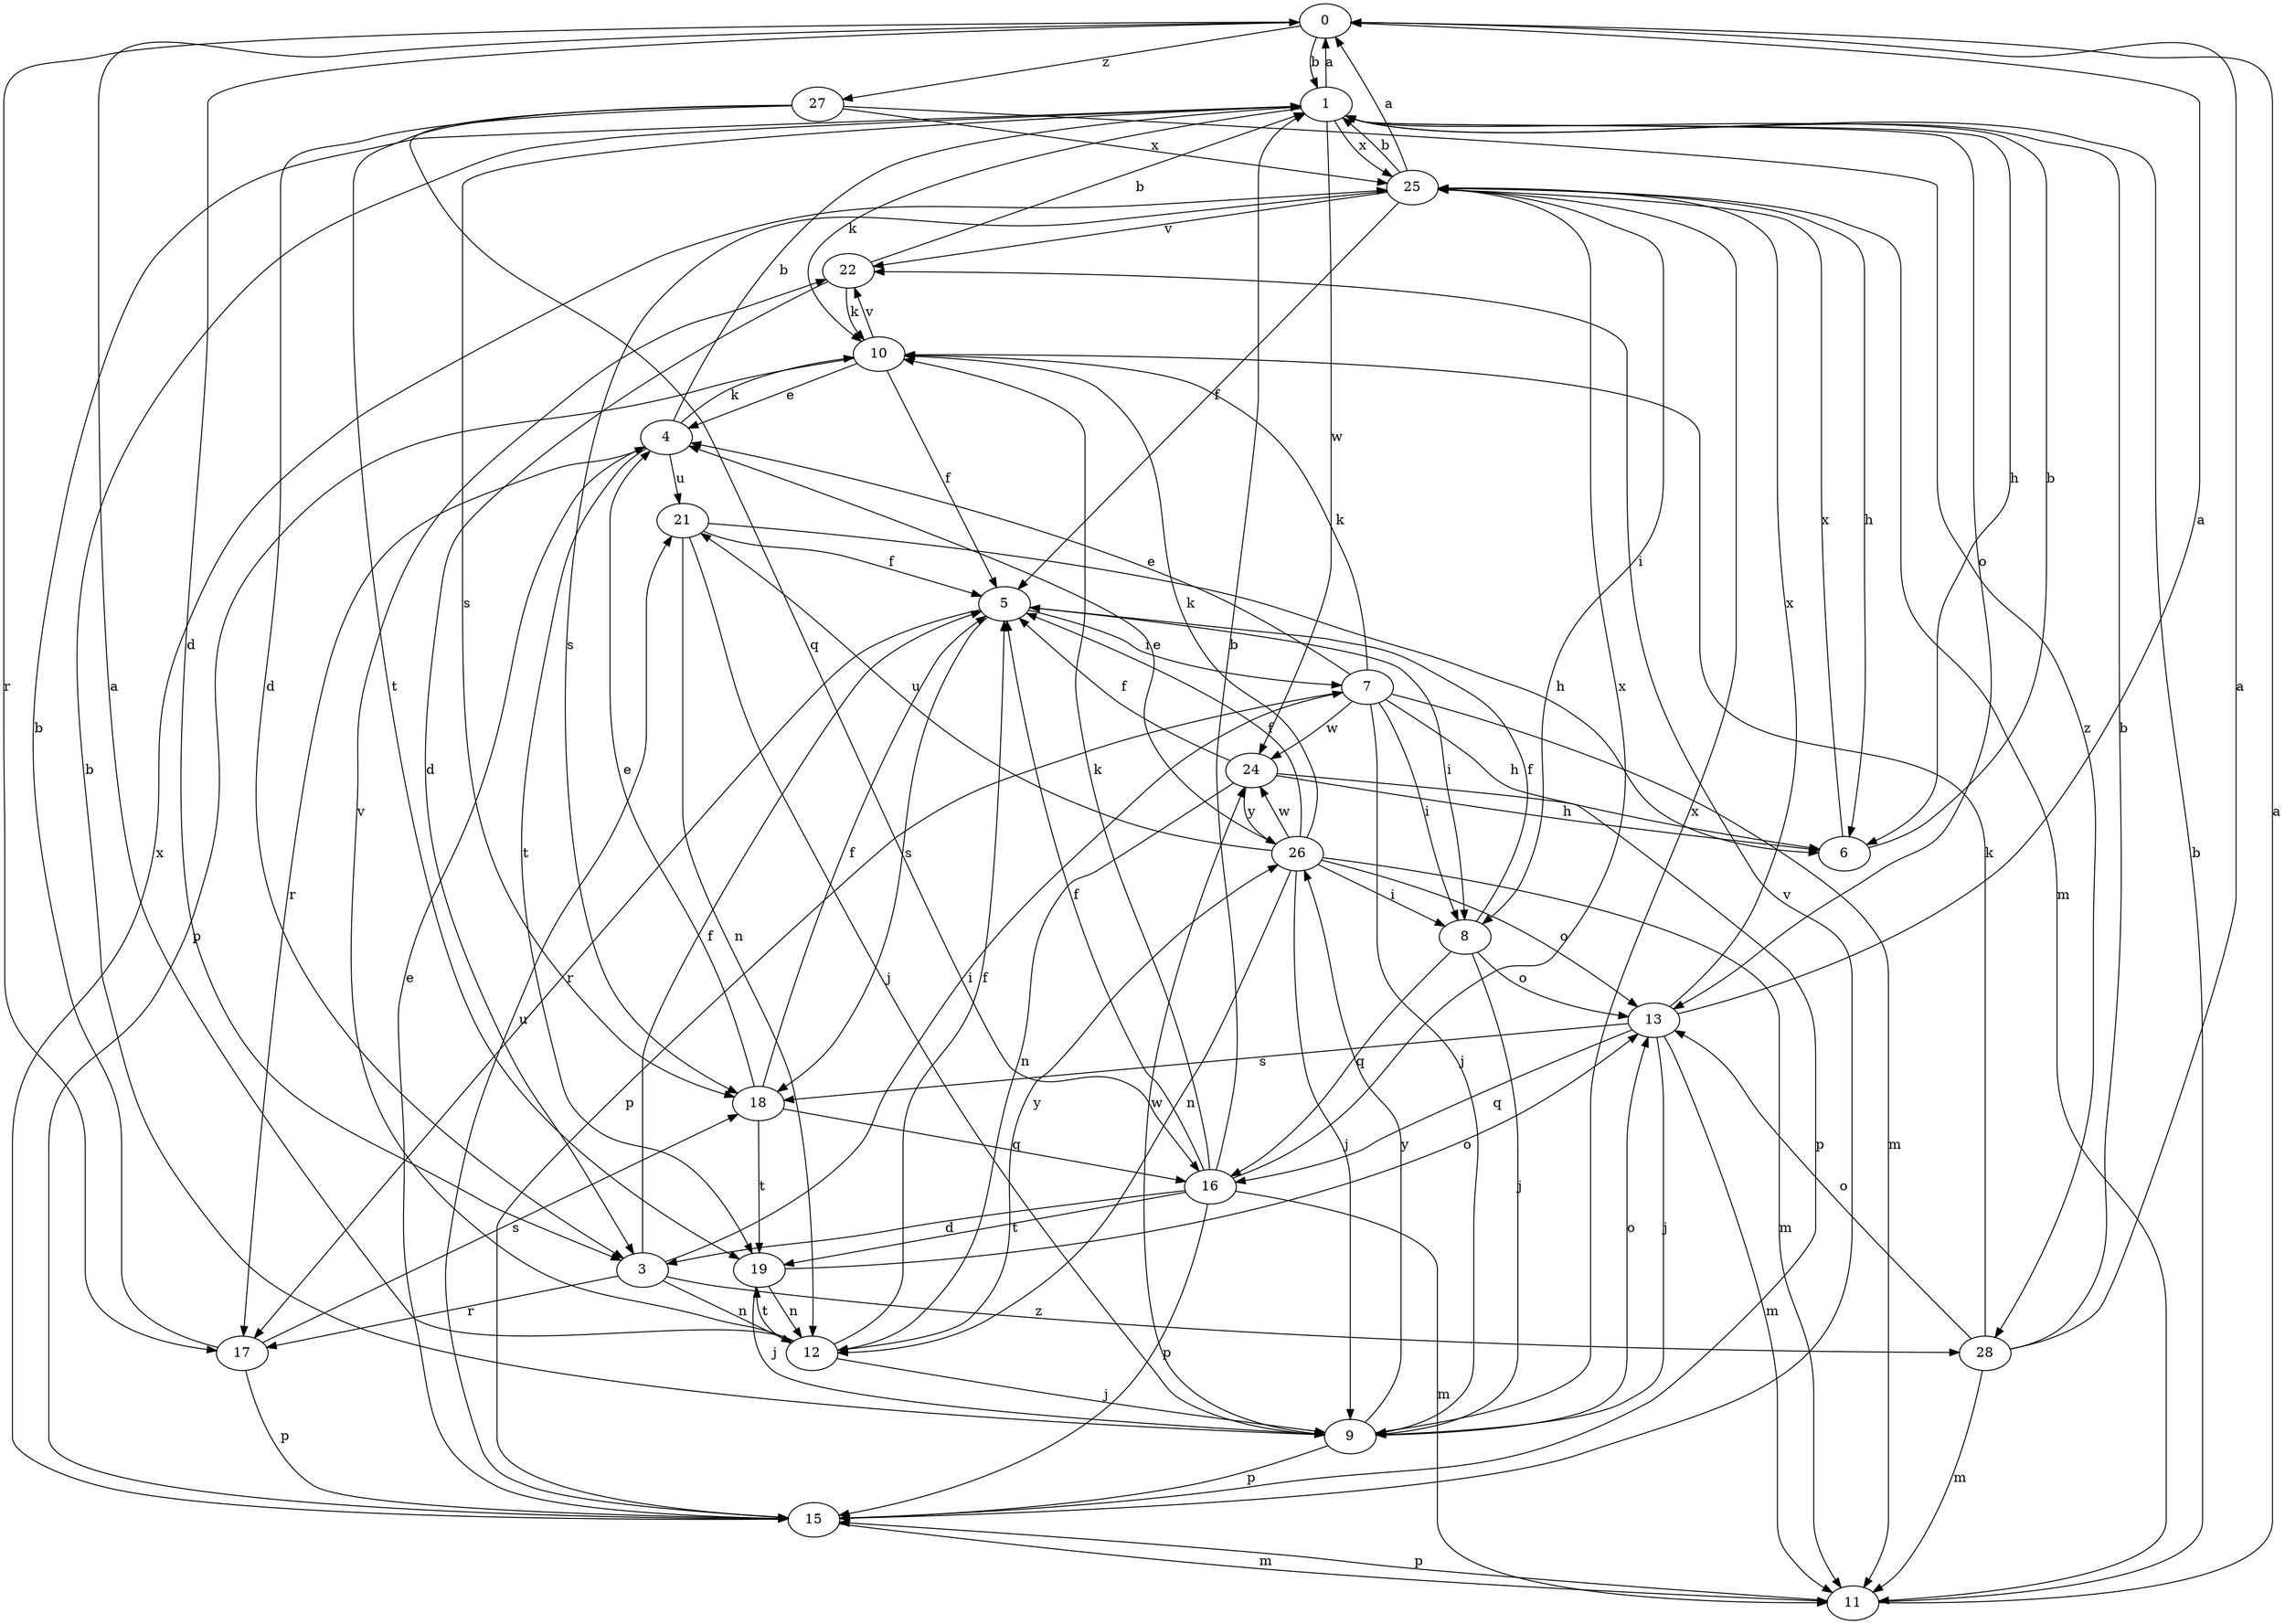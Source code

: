 strict digraph  {
0;
1;
3;
4;
5;
6;
7;
8;
9;
10;
11;
12;
13;
15;
16;
17;
18;
19;
21;
22;
24;
25;
26;
27;
28;
0 -> 1  [label=b];
0 -> 3  [label=d];
0 -> 17  [label=r];
0 -> 27  [label=z];
1 -> 0  [label=a];
1 -> 6  [label=h];
1 -> 10  [label=k];
1 -> 13  [label=o];
1 -> 18  [label=s];
1 -> 24  [label=w];
1 -> 25  [label=x];
3 -> 5  [label=f];
3 -> 7  [label=i];
3 -> 12  [label=n];
3 -> 17  [label=r];
3 -> 28  [label=z];
4 -> 1  [label=b];
4 -> 10  [label=k];
4 -> 17  [label=r];
4 -> 19  [label=t];
4 -> 21  [label=u];
5 -> 7  [label=i];
5 -> 8  [label=i];
5 -> 17  [label=r];
5 -> 18  [label=s];
6 -> 1  [label=b];
6 -> 25  [label=x];
7 -> 4  [label=e];
7 -> 6  [label=h];
7 -> 8  [label=i];
7 -> 9  [label=j];
7 -> 10  [label=k];
7 -> 11  [label=m];
7 -> 15  [label=p];
7 -> 24  [label=w];
8 -> 5  [label=f];
8 -> 9  [label=j];
8 -> 13  [label=o];
8 -> 16  [label=q];
9 -> 1  [label=b];
9 -> 13  [label=o];
9 -> 15  [label=p];
9 -> 24  [label=w];
9 -> 25  [label=x];
9 -> 26  [label=y];
10 -> 4  [label=e];
10 -> 5  [label=f];
10 -> 15  [label=p];
10 -> 22  [label=v];
11 -> 0  [label=a];
11 -> 1  [label=b];
11 -> 15  [label=p];
12 -> 0  [label=a];
12 -> 5  [label=f];
12 -> 9  [label=j];
12 -> 19  [label=t];
12 -> 22  [label=v];
12 -> 26  [label=y];
13 -> 0  [label=a];
13 -> 9  [label=j];
13 -> 11  [label=m];
13 -> 16  [label=q];
13 -> 18  [label=s];
13 -> 25  [label=x];
15 -> 4  [label=e];
15 -> 11  [label=m];
15 -> 21  [label=u];
15 -> 22  [label=v];
15 -> 25  [label=x];
16 -> 1  [label=b];
16 -> 3  [label=d];
16 -> 5  [label=f];
16 -> 10  [label=k];
16 -> 11  [label=m];
16 -> 15  [label=p];
16 -> 19  [label=t];
16 -> 25  [label=x];
17 -> 1  [label=b];
17 -> 15  [label=p];
17 -> 18  [label=s];
18 -> 4  [label=e];
18 -> 5  [label=f];
18 -> 16  [label=q];
18 -> 19  [label=t];
19 -> 9  [label=j];
19 -> 12  [label=n];
19 -> 13  [label=o];
21 -> 5  [label=f];
21 -> 6  [label=h];
21 -> 9  [label=j];
21 -> 12  [label=n];
22 -> 1  [label=b];
22 -> 3  [label=d];
22 -> 10  [label=k];
24 -> 5  [label=f];
24 -> 6  [label=h];
24 -> 12  [label=n];
24 -> 15  [label=p];
24 -> 26  [label=y];
25 -> 0  [label=a];
25 -> 1  [label=b];
25 -> 5  [label=f];
25 -> 6  [label=h];
25 -> 8  [label=i];
25 -> 11  [label=m];
25 -> 18  [label=s];
25 -> 22  [label=v];
26 -> 4  [label=e];
26 -> 5  [label=f];
26 -> 8  [label=i];
26 -> 9  [label=j];
26 -> 10  [label=k];
26 -> 11  [label=m];
26 -> 12  [label=n];
26 -> 13  [label=o];
26 -> 21  [label=u];
26 -> 24  [label=w];
27 -> 3  [label=d];
27 -> 16  [label=q];
27 -> 19  [label=t];
27 -> 25  [label=x];
27 -> 28  [label=z];
28 -> 0  [label=a];
28 -> 1  [label=b];
28 -> 10  [label=k];
28 -> 11  [label=m];
28 -> 13  [label=o];
}

